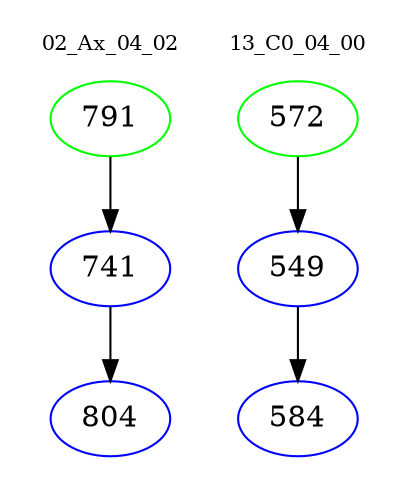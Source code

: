 digraph{
subgraph cluster_0 {
color = white
label = "02_Ax_04_02";
fontsize=10;
T0_791 [label="791", color="green"]
T0_791 -> T0_741 [color="black"]
T0_741 [label="741", color="blue"]
T0_741 -> T0_804 [color="black"]
T0_804 [label="804", color="blue"]
}
subgraph cluster_1 {
color = white
label = "13_C0_04_00";
fontsize=10;
T1_572 [label="572", color="green"]
T1_572 -> T1_549 [color="black"]
T1_549 [label="549", color="blue"]
T1_549 -> T1_584 [color="black"]
T1_584 [label="584", color="blue"]
}
}
